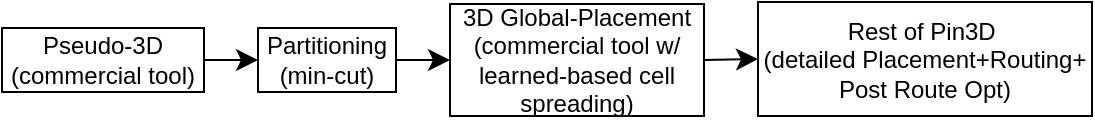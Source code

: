 <mxfile version="24.4.13" type="github" pages="2">
  <diagram name="Page-1" id="IflpP7OtRGh52iY6lZaR">
    <mxGraphModel dx="1658" dy="1467" grid="0" gridSize="10" guides="1" tooltips="1" connect="1" arrows="1" fold="1" page="0" pageScale="1" pageWidth="850" pageHeight="1100" math="0" shadow="0">
      <root>
        <mxCell id="0" />
        <mxCell id="1" parent="0" />
        <mxCell id="sFc21by1tOA49Sk7nZPZ-5" style="edgeStyle=none;curved=1;rounded=0;orthogonalLoop=1;jettySize=auto;html=1;exitX=1;exitY=0.5;exitDx=0;exitDy=0;entryX=0;entryY=0.5;entryDx=0;entryDy=0;fontSize=12;startSize=8;endSize=8;" parent="1" source="sFc21by1tOA49Sk7nZPZ-1" target="sFc21by1tOA49Sk7nZPZ-2" edge="1">
          <mxGeometry relative="1" as="geometry" />
        </mxCell>
        <mxCell id="sFc21by1tOA49Sk7nZPZ-1" value="Pseudo-3D (commercial tool)" style="rounded=0;whiteSpace=wrap;html=1;" parent="1" vertex="1">
          <mxGeometry x="-156" y="41" width="101" height="32" as="geometry" />
        </mxCell>
        <mxCell id="sFc21by1tOA49Sk7nZPZ-6" style="edgeStyle=none;curved=1;rounded=0;orthogonalLoop=1;jettySize=auto;html=1;exitX=1;exitY=0.5;exitDx=0;exitDy=0;entryX=0;entryY=0.5;entryDx=0;entryDy=0;fontSize=12;startSize=8;endSize=8;" parent="1" source="sFc21by1tOA49Sk7nZPZ-2" target="sFc21by1tOA49Sk7nZPZ-3" edge="1">
          <mxGeometry relative="1" as="geometry" />
        </mxCell>
        <mxCell id="sFc21by1tOA49Sk7nZPZ-2" value="Partitioning&lt;div&gt;(min-cut)&lt;/div&gt;" style="rounded=0;whiteSpace=wrap;html=1;" parent="1" vertex="1">
          <mxGeometry x="-28" y="41" width="69" height="32" as="geometry" />
        </mxCell>
        <mxCell id="sFc21by1tOA49Sk7nZPZ-7" style="edgeStyle=none;curved=1;rounded=0;orthogonalLoop=1;jettySize=auto;html=1;exitX=1;exitY=0.5;exitDx=0;exitDy=0;entryX=0;entryY=0.5;entryDx=0;entryDy=0;fontSize=12;startSize=8;endSize=8;" parent="1" source="sFc21by1tOA49Sk7nZPZ-3" target="sFc21by1tOA49Sk7nZPZ-4" edge="1">
          <mxGeometry relative="1" as="geometry" />
        </mxCell>
        <mxCell id="sFc21by1tOA49Sk7nZPZ-3" value="3D Global-Placement&lt;br&gt;&lt;div&gt;(commercial tool w/ learned-based cell spreading)&lt;/div&gt;" style="rounded=0;whiteSpace=wrap;html=1;" parent="1" vertex="1">
          <mxGeometry x="68" y="29" width="127" height="56" as="geometry" />
        </mxCell>
        <mxCell id="sFc21by1tOA49Sk7nZPZ-4" value="Rest of Pin3D&amp;nbsp;&lt;div&gt;(detailed Placement+Routing+&lt;/div&gt;&lt;div&gt;Post Route Opt)&lt;/div&gt;" style="rounded=0;whiteSpace=wrap;html=1;" parent="1" vertex="1">
          <mxGeometry x="222" y="28" width="167" height="57" as="geometry" />
        </mxCell>
      </root>
    </mxGraphModel>
  </diagram>
  <diagram id="CEQiZnkujigyJ5igHl_l" name="Page-2">
    <mxGraphModel dx="2324" dy="1215" grid="1" gridSize="10" guides="1" tooltips="1" connect="1" arrows="1" fold="1" page="1" pageScale="1" pageWidth="850" pageHeight="1100" math="0" shadow="0">
      <root>
        <mxCell id="0" />
        <mxCell id="1" parent="0" />
        <mxCell id="EK0pmRGBNuWckJsg1ShV-1" style="edgeStyle=none;curved=1;rounded=0;orthogonalLoop=1;jettySize=auto;html=1;exitX=1;exitY=0.5;exitDx=0;exitDy=0;entryX=0;entryY=0.5;entryDx=0;entryDy=0;fontSize=12;startSize=8;endSize=8;" edge="1" parent="1" source="EK0pmRGBNuWckJsg1ShV-2" target="EK0pmRGBNuWckJsg1ShV-4">
          <mxGeometry relative="1" as="geometry" />
        </mxCell>
        <mxCell id="EK0pmRGBNuWckJsg1ShV-2" value="Pseudo-2D (1)" style="rounded=0;whiteSpace=wrap;html=1;" vertex="1" parent="1">
          <mxGeometry x="-640" y="80" width="101" height="32" as="geometry" />
        </mxCell>
        <mxCell id="EK0pmRGBNuWckJsg1ShV-3" style="edgeStyle=none;curved=1;rounded=0;orthogonalLoop=1;jettySize=auto;html=1;exitX=1;exitY=0.5;exitDx=0;exitDy=0;entryX=0;entryY=0.5;entryDx=0;entryDy=0;fontSize=12;startSize=8;endSize=8;" edge="1" parent="1" source="EK0pmRGBNuWckJsg1ShV-4" target="DaAd2lQxqHmPVsoMqY16-1">
          <mxGeometry relative="1" as="geometry">
            <mxPoint x="-416" y="99" as="targetPoint" />
          </mxGeometry>
        </mxCell>
        <mxCell id="EK0pmRGBNuWckJsg1ShV-4" value="Partitioning&lt;div&gt;(min-cut)&lt;/div&gt;" style="rounded=0;whiteSpace=wrap;html=1;" vertex="1" parent="1">
          <mxGeometry x="-512" y="80" width="69" height="32" as="geometry" />
        </mxCell>
        <mxCell id="EK0pmRGBNuWckJsg1ShV-5" style="edgeStyle=none;curved=1;rounded=0;orthogonalLoop=1;jettySize=auto;html=1;exitX=1;exitY=0.5;exitDx=0;exitDy=0;entryX=0;entryY=0.5;entryDx=0;entryDy=0;fontSize=12;startSize=8;endSize=8;" edge="1" parent="1" source="DaAd2lQxqHmPVsoMqY16-1" target="EK0pmRGBNuWckJsg1ShV-7">
          <mxGeometry relative="1" as="geometry">
            <mxPoint x="-289" y="99" as="sourcePoint" />
            <Array as="points">
              <mxPoint x="-274" y="96" />
            </Array>
          </mxGeometry>
        </mxCell>
        <mxCell id="EK0pmRGBNuWckJsg1ShV-7" value="the rest of Pin3D" style="rounded=0;whiteSpace=wrap;html=1;" vertex="1" parent="1">
          <mxGeometry x="-262" y="80" width="70" height="32" as="geometry" />
        </mxCell>
        <mxCell id="DaAd2lQxqHmPVsoMqY16-1" value="3D global-Placement (2)" style="rounded=0;whiteSpace=wrap;html=1;" vertex="1" parent="1">
          <mxGeometry x="-404" y="80" width="101" height="32" as="geometry" />
        </mxCell>
      </root>
    </mxGraphModel>
  </diagram>
</mxfile>
